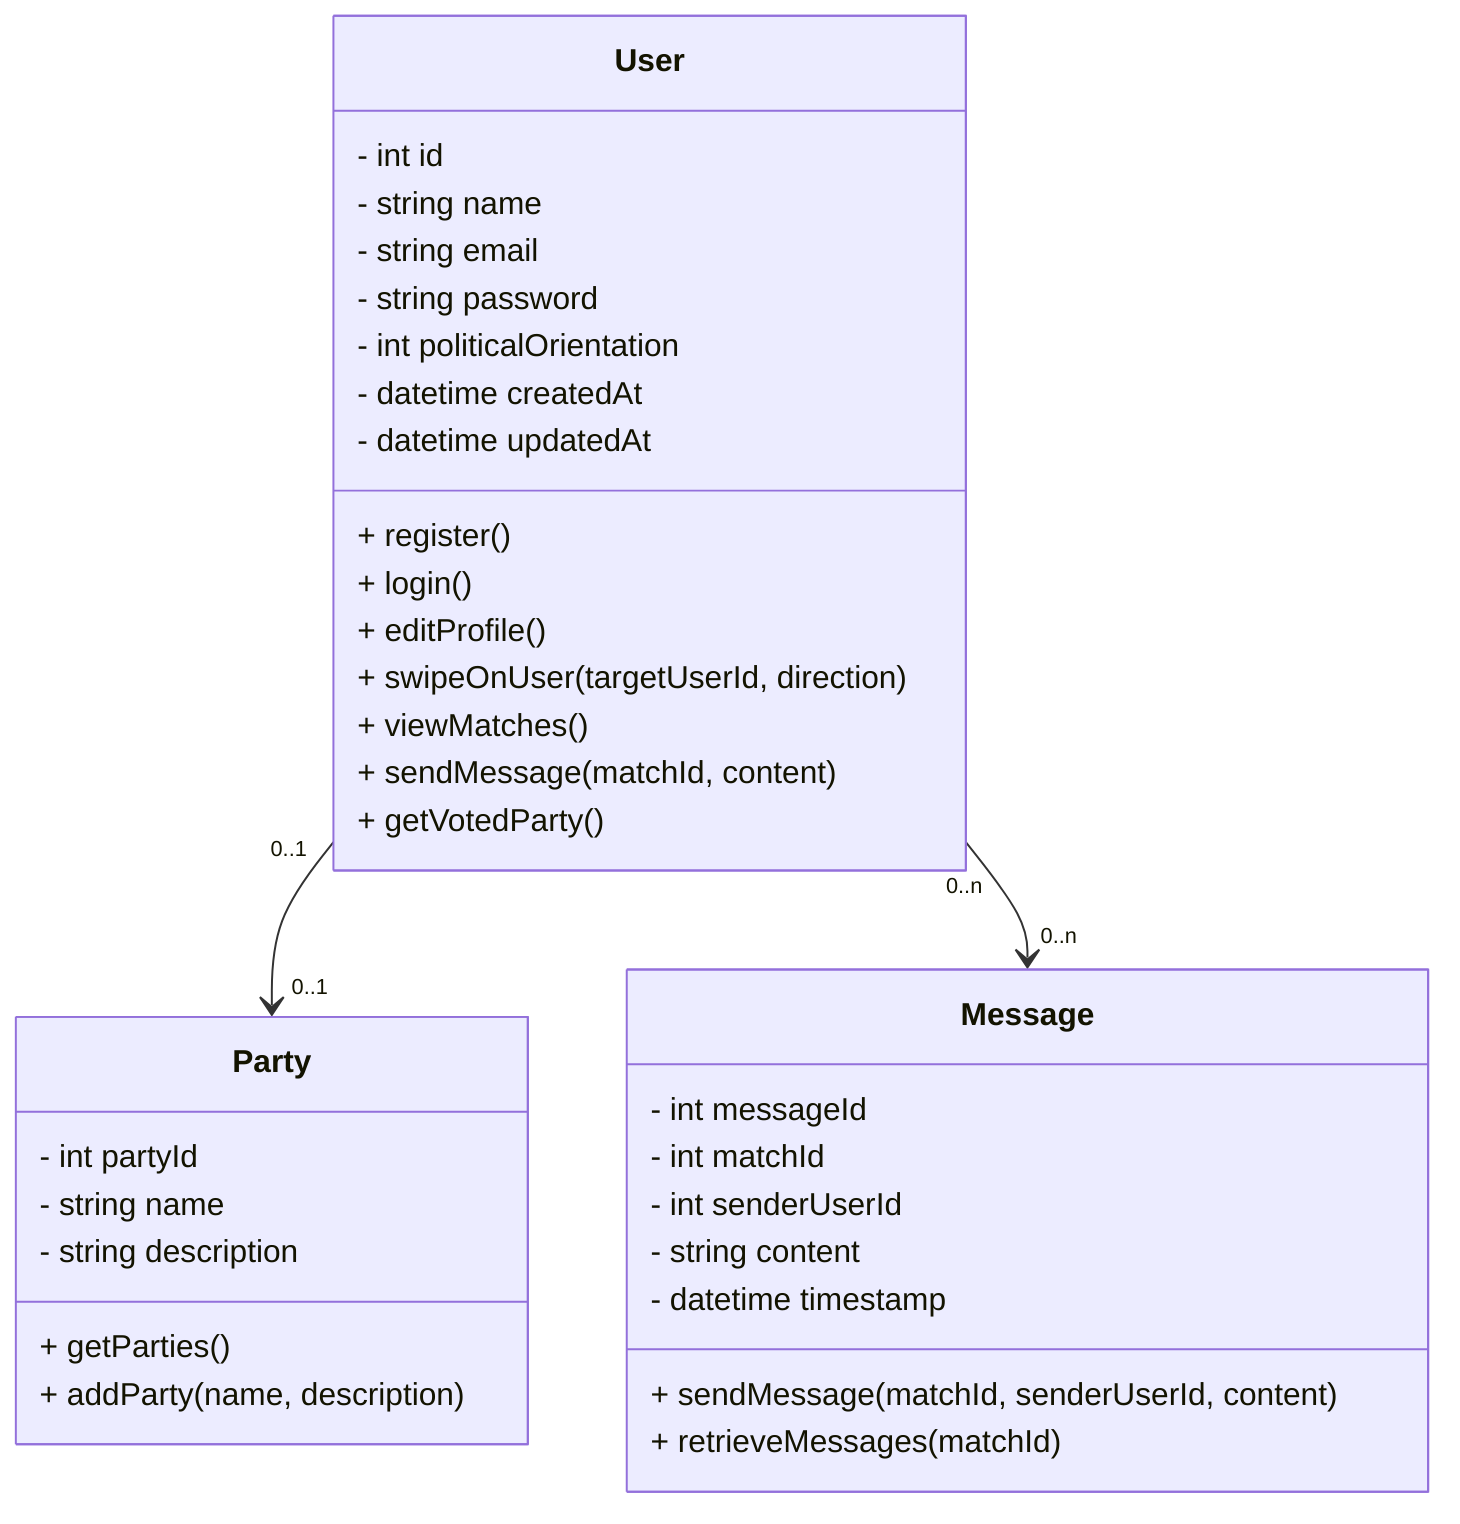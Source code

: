 %% NOTE: Make sure that you use the Mermaid plug in to see the diagram!

classDiagram
    class User {
        - int id
        - string name
        - string email
        - string password
        - int politicalOrientation
        - datetime createdAt
        - datetime updatedAt
        + register()
        + login()
        + editProfile()
        + swipeOnUser(targetUserId, direction)
        + viewMatches()
        + sendMessage(matchId, content)
        + getVotedParty()
    }

    class Party {
        - int partyId
        - string name
        - string description
        + getParties()
        + addParty(name, description)
    }

    class Message {
        - int messageId
        - int matchId
        - int senderUserId
        - string content
        - datetime timestamp
        + sendMessage(matchId, senderUserId, content)
        + retrieveMessages(matchId)
    }

    User "0..1" --> "0..1" Party
    User "0..n" --> "0..n" Message